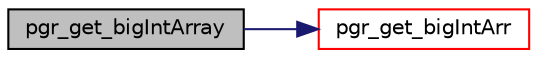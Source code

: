 digraph "pgr_get_bigIntArray"
{
  edge [fontname="Helvetica",fontsize="10",labelfontname="Helvetica",labelfontsize="10"];
  node [fontname="Helvetica",fontsize="10",shape=record];
  rankdir="LR";
  Node16 [label="pgr_get_bigIntArray",height=0.2,width=0.4,color="black", fillcolor="grey75", style="filled", fontcolor="black"];
  Node16 -> Node17 [color="midnightblue",fontsize="10",style="solid",fontname="Helvetica"];
  Node17 [label="pgr_get_bigIntArr",height=0.2,width=0.4,color="red", fillcolor="white", style="filled",URL="$arrays__input_8c.html#a1ef3cfe2908f32befdf4f1aabacd1d21"];
}
